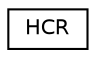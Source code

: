 digraph "Graphical Class Hierarchy"
{
 // LATEX_PDF_SIZE
  edge [fontname="Helvetica",fontsize="10",labelfontname="Helvetica",labelfontsize="10"];
  node [fontname="Helvetica",fontsize="10",shape=record];
  rankdir="LR";
  Node0 [label="HCR",height=0.2,width=0.4,color="black", fillcolor="white", style="filled",URL="$class_h_c_r.html",tooltip="An implementation of an HMAC Counter mode PRNG."];
}
